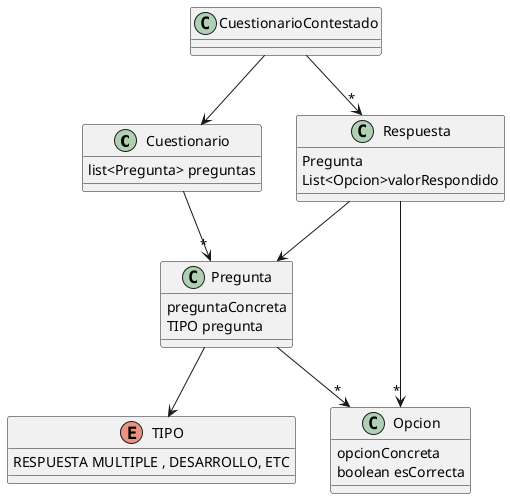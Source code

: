 ej: opcion

    desarrolle definicion sistema

    DDS es divertido? si/no 

    
COMENTARIO: adapta este modelo de problema a lo que vos necesites. 
tal vez en tu dominio no necesitas tener la clase Opcion
porque tu dominio no necesita preguntas multiple choise.

@startuml

Cuestionario -->"*" Pregunta
CuestionarioContestado --> Cuestionario
CuestionarioContestado -->"*" Respuesta
Respuesta --> Pregunta 

class Cuestionario {

    list<Pregunta> preguntas
}

class Respuesta {
    Pregunta
    List<Opcion>valorRespondido
}

class Pregunta {
    preguntaConcreta
    TIPO pregunta

}
Pregunta  --> TIPO
enum TIPO {
    RESPUESTA MULTIPLE , DESARROLLO, ETC
}

Respuesta -->"*" Opcion 
Pregunta -->"*" Opcion

class Opcion {
    opcionConcreta
    boolean esCorrecta
}



@enduml


